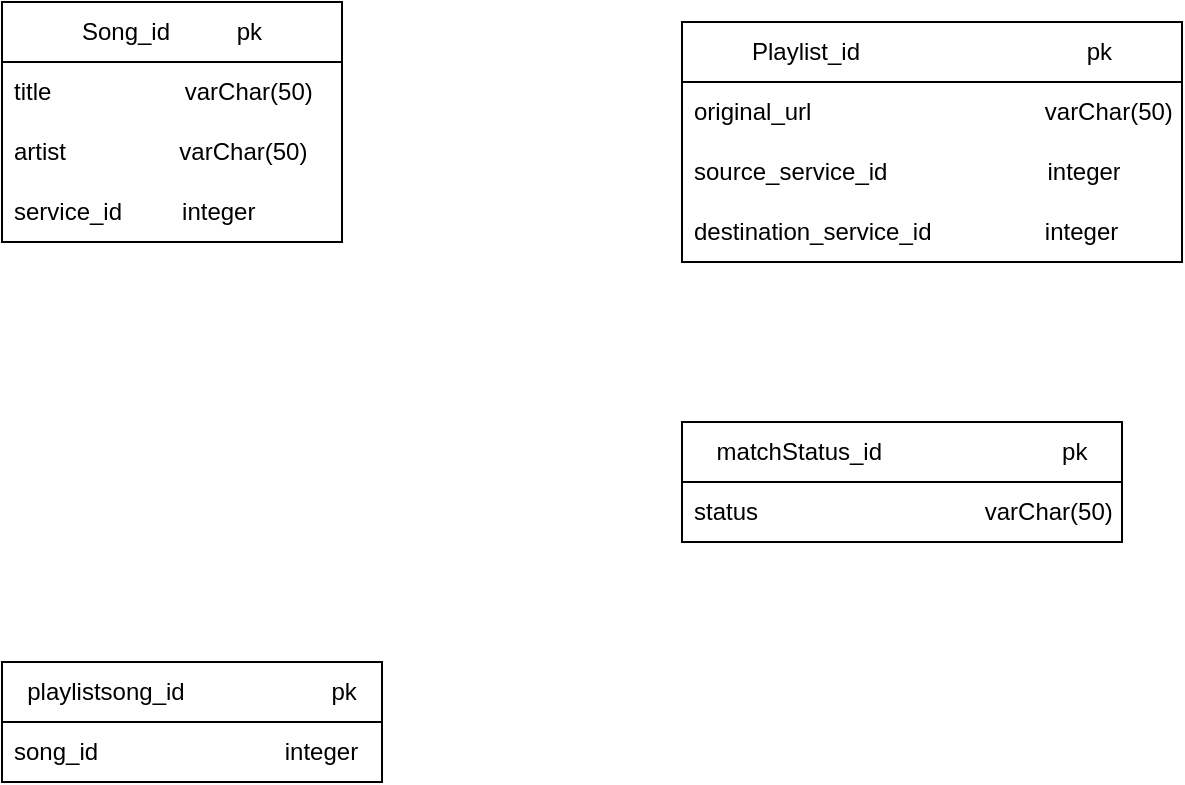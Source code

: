 <mxfile version="24.2.0" type="github">
  <diagram name="Page-1" id="cBU7aOoAZq-x7eNDFPyb">
    <mxGraphModel dx="954" dy="727" grid="1" gridSize="10" guides="1" tooltips="1" connect="1" arrows="1" fold="1" page="1" pageScale="1" pageWidth="827" pageHeight="1169" math="0" shadow="0">
      <root>
        <mxCell id="0" />
        <mxCell id="1" parent="0" />
        <mxCell id="ar5icJZFCqv4X1A7-O12-1" value="Song_id &amp;nbsp; &amp;nbsp; &amp;nbsp; &amp;nbsp; &amp;nbsp;pk" style="swimlane;fontStyle=0;childLayout=stackLayout;horizontal=1;startSize=30;horizontalStack=0;resizeParent=1;resizeParentMax=0;resizeLast=0;collapsible=1;marginBottom=0;whiteSpace=wrap;html=1;" vertex="1" parent="1">
          <mxGeometry x="100" y="110" width="170" height="120" as="geometry" />
        </mxCell>
        <mxCell id="ar5icJZFCqv4X1A7-O12-2" value="title &amp;nbsp; &amp;nbsp; &amp;nbsp; &amp;nbsp; &amp;nbsp; &amp;nbsp; &amp;nbsp; &amp;nbsp; &amp;nbsp; &amp;nbsp;varChar(50)" style="text;strokeColor=none;fillColor=none;align=left;verticalAlign=middle;spacingLeft=4;spacingRight=4;overflow=hidden;points=[[0,0.5],[1,0.5]];portConstraint=eastwest;rotatable=0;whiteSpace=wrap;html=1;" vertex="1" parent="ar5icJZFCqv4X1A7-O12-1">
          <mxGeometry y="30" width="170" height="30" as="geometry" />
        </mxCell>
        <mxCell id="ar5icJZFCqv4X1A7-O12-3" value="artist &amp;nbsp; &amp;nbsp; &amp;nbsp; &amp;nbsp; &amp;nbsp; &amp;nbsp; &amp;nbsp; &amp;nbsp; varChar(50)" style="text;strokeColor=none;fillColor=none;align=left;verticalAlign=middle;spacingLeft=4;spacingRight=4;overflow=hidden;points=[[0,0.5],[1,0.5]];portConstraint=eastwest;rotatable=0;whiteSpace=wrap;html=1;" vertex="1" parent="ar5icJZFCqv4X1A7-O12-1">
          <mxGeometry y="60" width="170" height="30" as="geometry" />
        </mxCell>
        <mxCell id="ar5icJZFCqv4X1A7-O12-4" value="service_id &amp;nbsp; &amp;nbsp; &amp;nbsp; &amp;nbsp; integer" style="text;strokeColor=none;fillColor=none;align=left;verticalAlign=middle;spacingLeft=4;spacingRight=4;overflow=hidden;points=[[0,0.5],[1,0.5]];portConstraint=eastwest;rotatable=0;whiteSpace=wrap;html=1;" vertex="1" parent="ar5icJZFCqv4X1A7-O12-1">
          <mxGeometry y="90" width="170" height="30" as="geometry" />
        </mxCell>
        <mxCell id="ar5icJZFCqv4X1A7-O12-5" value="Playlist_id &amp;nbsp; &amp;nbsp; &amp;nbsp; &amp;nbsp; &amp;nbsp; &amp;nbsp; &amp;nbsp; &amp;nbsp; &amp;nbsp; &amp;nbsp; &amp;nbsp; &amp;nbsp; &amp;nbsp; &amp;nbsp; &amp;nbsp; &amp;nbsp; &amp;nbsp;pk" style="swimlane;fontStyle=0;childLayout=stackLayout;horizontal=1;startSize=30;horizontalStack=0;resizeParent=1;resizeParentMax=0;resizeLast=0;collapsible=1;marginBottom=0;whiteSpace=wrap;html=1;" vertex="1" parent="1">
          <mxGeometry x="440" y="120" width="250" height="120" as="geometry" />
        </mxCell>
        <mxCell id="ar5icJZFCqv4X1A7-O12-6" value="original_url &amp;nbsp; &amp;nbsp; &amp;nbsp; &amp;nbsp; &amp;nbsp; &amp;nbsp; &amp;nbsp; &amp;nbsp; &amp;nbsp; &amp;nbsp; &amp;nbsp; &amp;nbsp; &amp;nbsp; &amp;nbsp; &amp;nbsp; &amp;nbsp; &amp;nbsp; varChar(50)" style="text;strokeColor=none;fillColor=none;align=left;verticalAlign=middle;spacingLeft=4;spacingRight=4;overflow=hidden;points=[[0,0.5],[1,0.5]];portConstraint=eastwest;rotatable=0;whiteSpace=wrap;html=1;" vertex="1" parent="ar5icJZFCqv4X1A7-O12-5">
          <mxGeometry y="30" width="250" height="30" as="geometry" />
        </mxCell>
        <mxCell id="ar5icJZFCqv4X1A7-O12-7" value="source_service_id &amp;nbsp; &amp;nbsp; &amp;nbsp; &amp;nbsp; &amp;nbsp; &amp;nbsp; &amp;nbsp; &amp;nbsp; &amp;nbsp; &amp;nbsp; &amp;nbsp; &amp;nbsp;integer" style="text;strokeColor=none;fillColor=none;align=left;verticalAlign=middle;spacingLeft=4;spacingRight=4;overflow=hidden;points=[[0,0.5],[1,0.5]];portConstraint=eastwest;rotatable=0;whiteSpace=wrap;html=1;" vertex="1" parent="ar5icJZFCqv4X1A7-O12-5">
          <mxGeometry y="60" width="250" height="30" as="geometry" />
        </mxCell>
        <mxCell id="ar5icJZFCqv4X1A7-O12-8" value="destination_service_id &amp;nbsp; &amp;nbsp; &amp;nbsp; &amp;nbsp; &amp;nbsp; &amp;nbsp; &amp;nbsp; &amp;nbsp; integer" style="text;strokeColor=none;fillColor=none;align=left;verticalAlign=middle;spacingLeft=4;spacingRight=4;overflow=hidden;points=[[0,0.5],[1,0.5]];portConstraint=eastwest;rotatable=0;whiteSpace=wrap;html=1;" vertex="1" parent="ar5icJZFCqv4X1A7-O12-5">
          <mxGeometry y="90" width="250" height="30" as="geometry" />
        </mxCell>
        <mxCell id="ar5icJZFCqv4X1A7-O12-9" value="playlistsong_id &amp;nbsp; &amp;nbsp; &amp;nbsp; &amp;nbsp; &amp;nbsp; &amp;nbsp; &amp;nbsp; &amp;nbsp; &amp;nbsp; &amp;nbsp; &amp;nbsp;pk" style="swimlane;fontStyle=0;childLayout=stackLayout;horizontal=1;startSize=30;horizontalStack=0;resizeParent=1;resizeParentMax=0;resizeLast=0;collapsible=1;marginBottom=0;whiteSpace=wrap;html=1;" vertex="1" parent="1">
          <mxGeometry x="100" y="440" width="190" height="60" as="geometry" />
        </mxCell>
        <mxCell id="ar5icJZFCqv4X1A7-O12-10" value="song_id &amp;nbsp; &amp;nbsp; &amp;nbsp; &amp;nbsp; &amp;nbsp; &amp;nbsp; &amp;nbsp; &amp;nbsp; &amp;nbsp; &amp;nbsp; &amp;nbsp; &amp;nbsp; &amp;nbsp; &amp;nbsp;integer" style="text;strokeColor=none;fillColor=none;align=left;verticalAlign=middle;spacingLeft=4;spacingRight=4;overflow=hidden;points=[[0,0.5],[1,0.5]];portConstraint=eastwest;rotatable=0;whiteSpace=wrap;html=1;" vertex="1" parent="ar5icJZFCqv4X1A7-O12-9">
          <mxGeometry y="30" width="190" height="30" as="geometry" />
        </mxCell>
        <mxCell id="ar5icJZFCqv4X1A7-O12-13" value="matchStatus_id &amp;nbsp; &amp;nbsp; &amp;nbsp; &amp;nbsp; &amp;nbsp; &amp;nbsp; &amp;nbsp; &amp;nbsp; &amp;nbsp; &amp;nbsp; &amp;nbsp; &amp;nbsp; &amp;nbsp; pk" style="swimlane;fontStyle=0;childLayout=stackLayout;horizontal=1;startSize=30;horizontalStack=0;resizeParent=1;resizeParentMax=0;resizeLast=0;collapsible=1;marginBottom=0;whiteSpace=wrap;html=1;" vertex="1" parent="1">
          <mxGeometry x="440" y="320" width="220" height="60" as="geometry" />
        </mxCell>
        <mxCell id="ar5icJZFCqv4X1A7-O12-14" value="status &amp;nbsp; &amp;nbsp; &amp;nbsp; &amp;nbsp; &amp;nbsp; &amp;nbsp; &amp;nbsp; &amp;nbsp; &amp;nbsp; &amp;nbsp; &amp;nbsp; &amp;nbsp; &amp;nbsp; &amp;nbsp; &amp;nbsp; &amp;nbsp; &amp;nbsp;varChar(50)" style="text;strokeColor=none;fillColor=none;align=left;verticalAlign=middle;spacingLeft=4;spacingRight=4;overflow=hidden;points=[[0,0.5],[1,0.5]];portConstraint=eastwest;rotatable=0;whiteSpace=wrap;html=1;" vertex="1" parent="ar5icJZFCqv4X1A7-O12-13">
          <mxGeometry y="30" width="220" height="30" as="geometry" />
        </mxCell>
      </root>
    </mxGraphModel>
  </diagram>
</mxfile>
